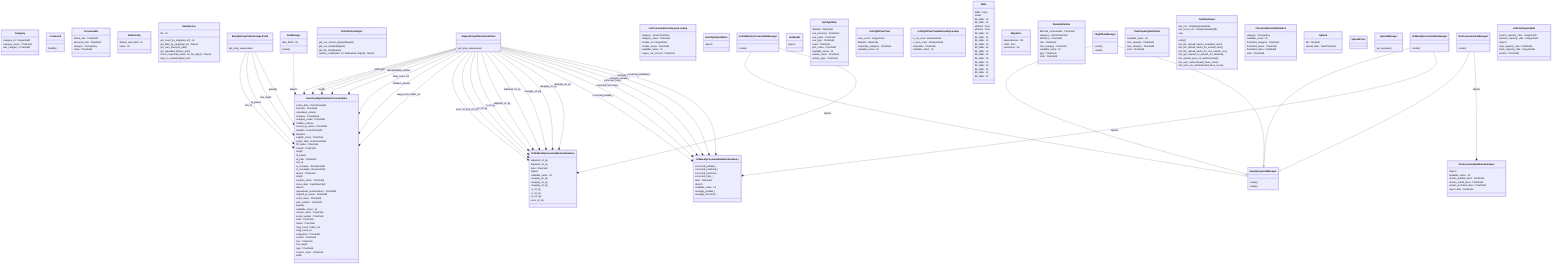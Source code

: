 classDiagram
  class Category {
    category_id : IntegerField
    category_name : CharField
    rate_category : CharField
  }
  class Command {
    handle()
  }
  class Consumable {
    actual_rate : FloatField
    assumed_rate : FloatField
    category : ForeignKey
    name : CharField
  }
  class DataConfig {
    default_auto_field : str
    name : str
  }
  class DataService {
    file : str
    get_count_by_slug(slug: str) int
    get_data_by_slug(slug: str) Result
    get_num_lines(csv_path)
    get_uploaded_file(csv_path)
    insert_csv(model_name: str, file_object) Result
    keys_to_snake(original_dict)
  }
  class EmptyKeywordManager {
    create()
  }
  class EmptyKeywordManager {
    create()
  }
  class EmptyStringToNoneFloatField {
    get_prep_value(value)
  }
  class EmptyStringToNoneIntegerField {
    get_prep_value(value)
  }
  class FieldFileCsvHelper {
    get_csv_column_dtypes(filepath)
    get_csv_header(filepath)
    get_file_info(filepath)
    rewrite_csv(filepath: str, fieldnames: list[str]) Result
  }
  class FlightPlanManager {
    create()
  }
  class FlightPlanManager {
    create()
  }
  class ImsConsumablesCategoryLookup {
    category : OneToOneField
    category_name : CharField
    module_id : IntegerField
    module_name : CharField
    readable_name : str
    unique_cat_mod_id : CharField
  }
  class ImsFlightplanModel {
    objects
  }
  class ImsManager {
    date_fields : list
    create()
  }
  class ImsModel {
    objects
  }
  class InventoryMgmtSystemConsumables {
    action_date : DateTimeField
    barcode : CharField
    calculated_volume
    category : ForeignKey
    category_name : CharField
    children_volume
    current_ip_owner : CharField
    datedim : DateTimeField
    diameter
    english_name : CharField
    expire_date : DateTimeField
    fill_status : CharField
    hazard : CharField
    height
    id_parent
    id_path : CharField
    ims_id
    is_container : BooleanField
    is_moveable : BooleanField
    launch : CharField
    length
    location_name : CharField
    move_date : DateTimeField
    objects
    operational_nomenclature : CharField
    original_ip_owner : CharField
    ovrrd_notes : CharField
    part_number : CharField
    quantity
    readable_name : str
    russian_name : CharField
    serial_number : CharField
    state : CharField
    status : CharField
    stwg_ovrrd_chldrn_vol
    stwg_ovrrd_vol
    subsystem : CharField
    system : CharField
    tree : CharField
    tree_depth
    type : CharField
    volume_notes : CharField
    width
  }
  class IssFlightPlan {
    datedim : DateField
    eva_accuracy : CharField
    eva_name : CharField
    eva_type : CharField
    event : CharField
    port_name : CharField
    readable_name : str
    vehicle_name : CharField
    vehicle_type : CharField
  }
  class IssFlightPlanCrew {
    crew_count : IntegerField
    datedim : DateField
    nationality_category : CharField
    readable_name : str
  }
  class IssFlightPlanCrewNationalityLookup {
    is_rsa_crew : BooleanField
    is_usos_crew : BooleanField
    nationality : CharField
    readable_name : str
  }
  class Meta {
    fields : tuple
    model
  }
  class Meta {
    db_table : str
  }
  class Meta {
    db_table : str
  }
  class Meta {
    abstract : bool
  }
  class Meta {
    abstract : bool
  }
  class Meta {
    db_table : str
  }
  class Meta {
    db_table : str
  }
  class Meta {
    db_table : str
  }
  class Meta {
    db_table : str
  }
  class Meta {
    db_table : str
  }
  class Meta {
    db_table : str
  }
  class Meta {
    db_table : str
  }
  class Meta {
    db_table : str
  }
  class Meta {
    db_table : str
  }
  class Meta {
    db_table : str
  }
  class Meta {
    db_table : str
  }
  class Meta {
    db_table : str
  }
  class Meta {
    db_table : str
  }
  class Migration {
    dependencies : list
    initial : bool
    operations : list
  }
  class RatesDefinition {
    affected_consumable : CharField
    category : OneToOneField
    efficiency : CharField
    rate : FloatField
    rate_category : CharField
    readable_name : str
    type : CharField
    units : CharField
  }
  class RsaConsumableWaterSummary {
    objects
    readable_name : str
    remain_potable_liters : FloatField
    remain_rodnik_liters : FloatField
    remain_technical_liters : FloatField
    report_date : DateField
  }
  class RsaConsumablesManager {
    create()
  }
  class TankCapacityDefinition {
    readable_name : str
    tank_capacity : FloatField
    tank_category : CharField
    units : CharField
  }
  class TestDataViews {
    test_csv : SimpleUploadedFile
    test_nocol_csv : SimpleUploadedFile
    user
    setUp()
    test_file_upload_rejects_unauthed_user()
    test_file_upload_works_for_authed_user()
    test_file_upload_works_for_non_header_csv()
    test_get_request_to_upload_not_allowed()
    test_upload_post_not_authenticated()
    test_user_authenticated_base_route()
    test_user_not_authenticated_base_route()
  }
  class ThresholdsLimitsDefinition {
    category : ForeignKey
    readable_name : str
    threshold_category : CharField
    threshold_owner : CharField
    threshold_value : FloatField
    units : CharField
  }
  class Upload {
    file : FileField
    upload_date : DateTimeField
  }
  class UploadForm {
  }
  class UploadManager {
    get_queryset()
  }
  class UsRsWeeklyConsumableGasSummary {
    adjusted_n2_kg
    adjusted_o2_kg
    date : DateField
    objects
    readable_name : str
    resupply_air_kg
    resupply_n2_kg
    resupply_o2_kg
    rs_n2_kg
    rs_o2_kg
    us_n2_kg
    usos_o2_kg
  }
  class UsRsWeeklyConsumableManager {
    create()
  }
  class UsWeeklyConsumableManager {
    create()
  }
  class UsWeeklyConsumableWaterSummary {
    corrected_potable_l
    corrected_predicted_l
    corrected_technical_l
    corrected_total_l
    date : DateField
    objects
    readable_name : str
    resupply_potable_l
    resupply_technical_l
  }
  class VehicleCapacityDef {
    ascent_capacity_ctbe : IntegerField
    descent_capacity_ctbe : IntegerField
    objects
    total_capacity_ctbe : FloatField
    trash_capacity_ctbe : IntegerField
    vehicle : CharField
  }
  FlightPlanManager --|> EmptyKeywordManager
  FlightPlanManager --|> EmptyKeywordManager
  RsaConsumablesManager --|> EmptyKeywordManager
  UsRsWeeklyConsumableManager --|> EmptyKeywordManager
  UsWeeklyConsumableManager --|> EmptyKeywordManager
  EmptyStringToNoneFloatField --* InventoryMgmtSystemConsumables : width
  EmptyStringToNoneFloatField --* InventoryMgmtSystemConsumables : height
  EmptyStringToNoneFloatField --* InventoryMgmtSystemConsumables : length
  EmptyStringToNoneFloatField --* InventoryMgmtSystemConsumables : diameter
  EmptyStringToNoneFloatField --* InventoryMgmtSystemConsumables : calculated_volume
  EmptyStringToNoneFloatField --* InventoryMgmtSystemConsumables : stwg_ovrrd_vol
  EmptyStringToNoneFloatField --* InventoryMgmtSystemConsumables : children_volume
  EmptyStringToNoneFloatField --* InventoryMgmtSystemConsumables : stwg_ovrrd_chldrn_vol
  EmptyStringToNoneFloatField --* UsRsWeeklyConsumableGasSummary : usos_o2_kg
  EmptyStringToNoneFloatField --* UsRsWeeklyConsumableGasSummary : rs_o2_kg
  EmptyStringToNoneFloatField --* UsRsWeeklyConsumableGasSummary : us_n2_kg
  EmptyStringToNoneFloatField --* UsRsWeeklyConsumableGasSummary : rs_n2_kg
  EmptyStringToNoneFloatField --* UsRsWeeklyConsumableGasSummary : adjusted_o2_kg
  EmptyStringToNoneFloatField --* UsRsWeeklyConsumableGasSummary : adjusted_n2_kg
  EmptyStringToNoneFloatField --* UsRsWeeklyConsumableGasSummary : resupply_o2_kg
  EmptyStringToNoneFloatField --* UsRsWeeklyConsumableGasSummary : resupply_n2_kg
  EmptyStringToNoneFloatField --* UsRsWeeklyConsumableGasSummary : resupply_air_kg
  EmptyStringToNoneFloatField --* UsWeeklyConsumableWaterSummary : corrected_potable_l
  EmptyStringToNoneFloatField --* UsWeeklyConsumableWaterSummary : corrected_technical_l
  EmptyStringToNoneFloatField --* UsWeeklyConsumableWaterSummary : corrected_total_l
  EmptyStringToNoneFloatField --* UsWeeklyConsumableWaterSummary : resupply_potable_l
  EmptyStringToNoneFloatField --* UsWeeklyConsumableWaterSummary : resupply_technical_l
  EmptyStringToNoneFloatField --* UsWeeklyConsumableWaterSummary : corrected_predicted_l
  EmptyStringToNoneIntegerField --* InventoryMgmtSystemConsumables : ims_id
  EmptyStringToNoneIntegerField --* InventoryMgmtSystemConsumables : id_parent
  EmptyStringToNoneIntegerField --* InventoryMgmtSystemConsumables : tree_depth
  EmptyStringToNoneIntegerField --* InventoryMgmtSystemConsumables : quantity
  ImsManager --* InventoryMgmtSystemConsumables : objects
  RsaConsumablesManager --* RsaConsumableWaterSummary : objects
  UsRsWeeklyConsumableManager --* UsRsWeeklyConsumableGasSummary : objects
  UsWeeklyConsumableManager --* UsWeeklyConsumableWaterSummary : objects